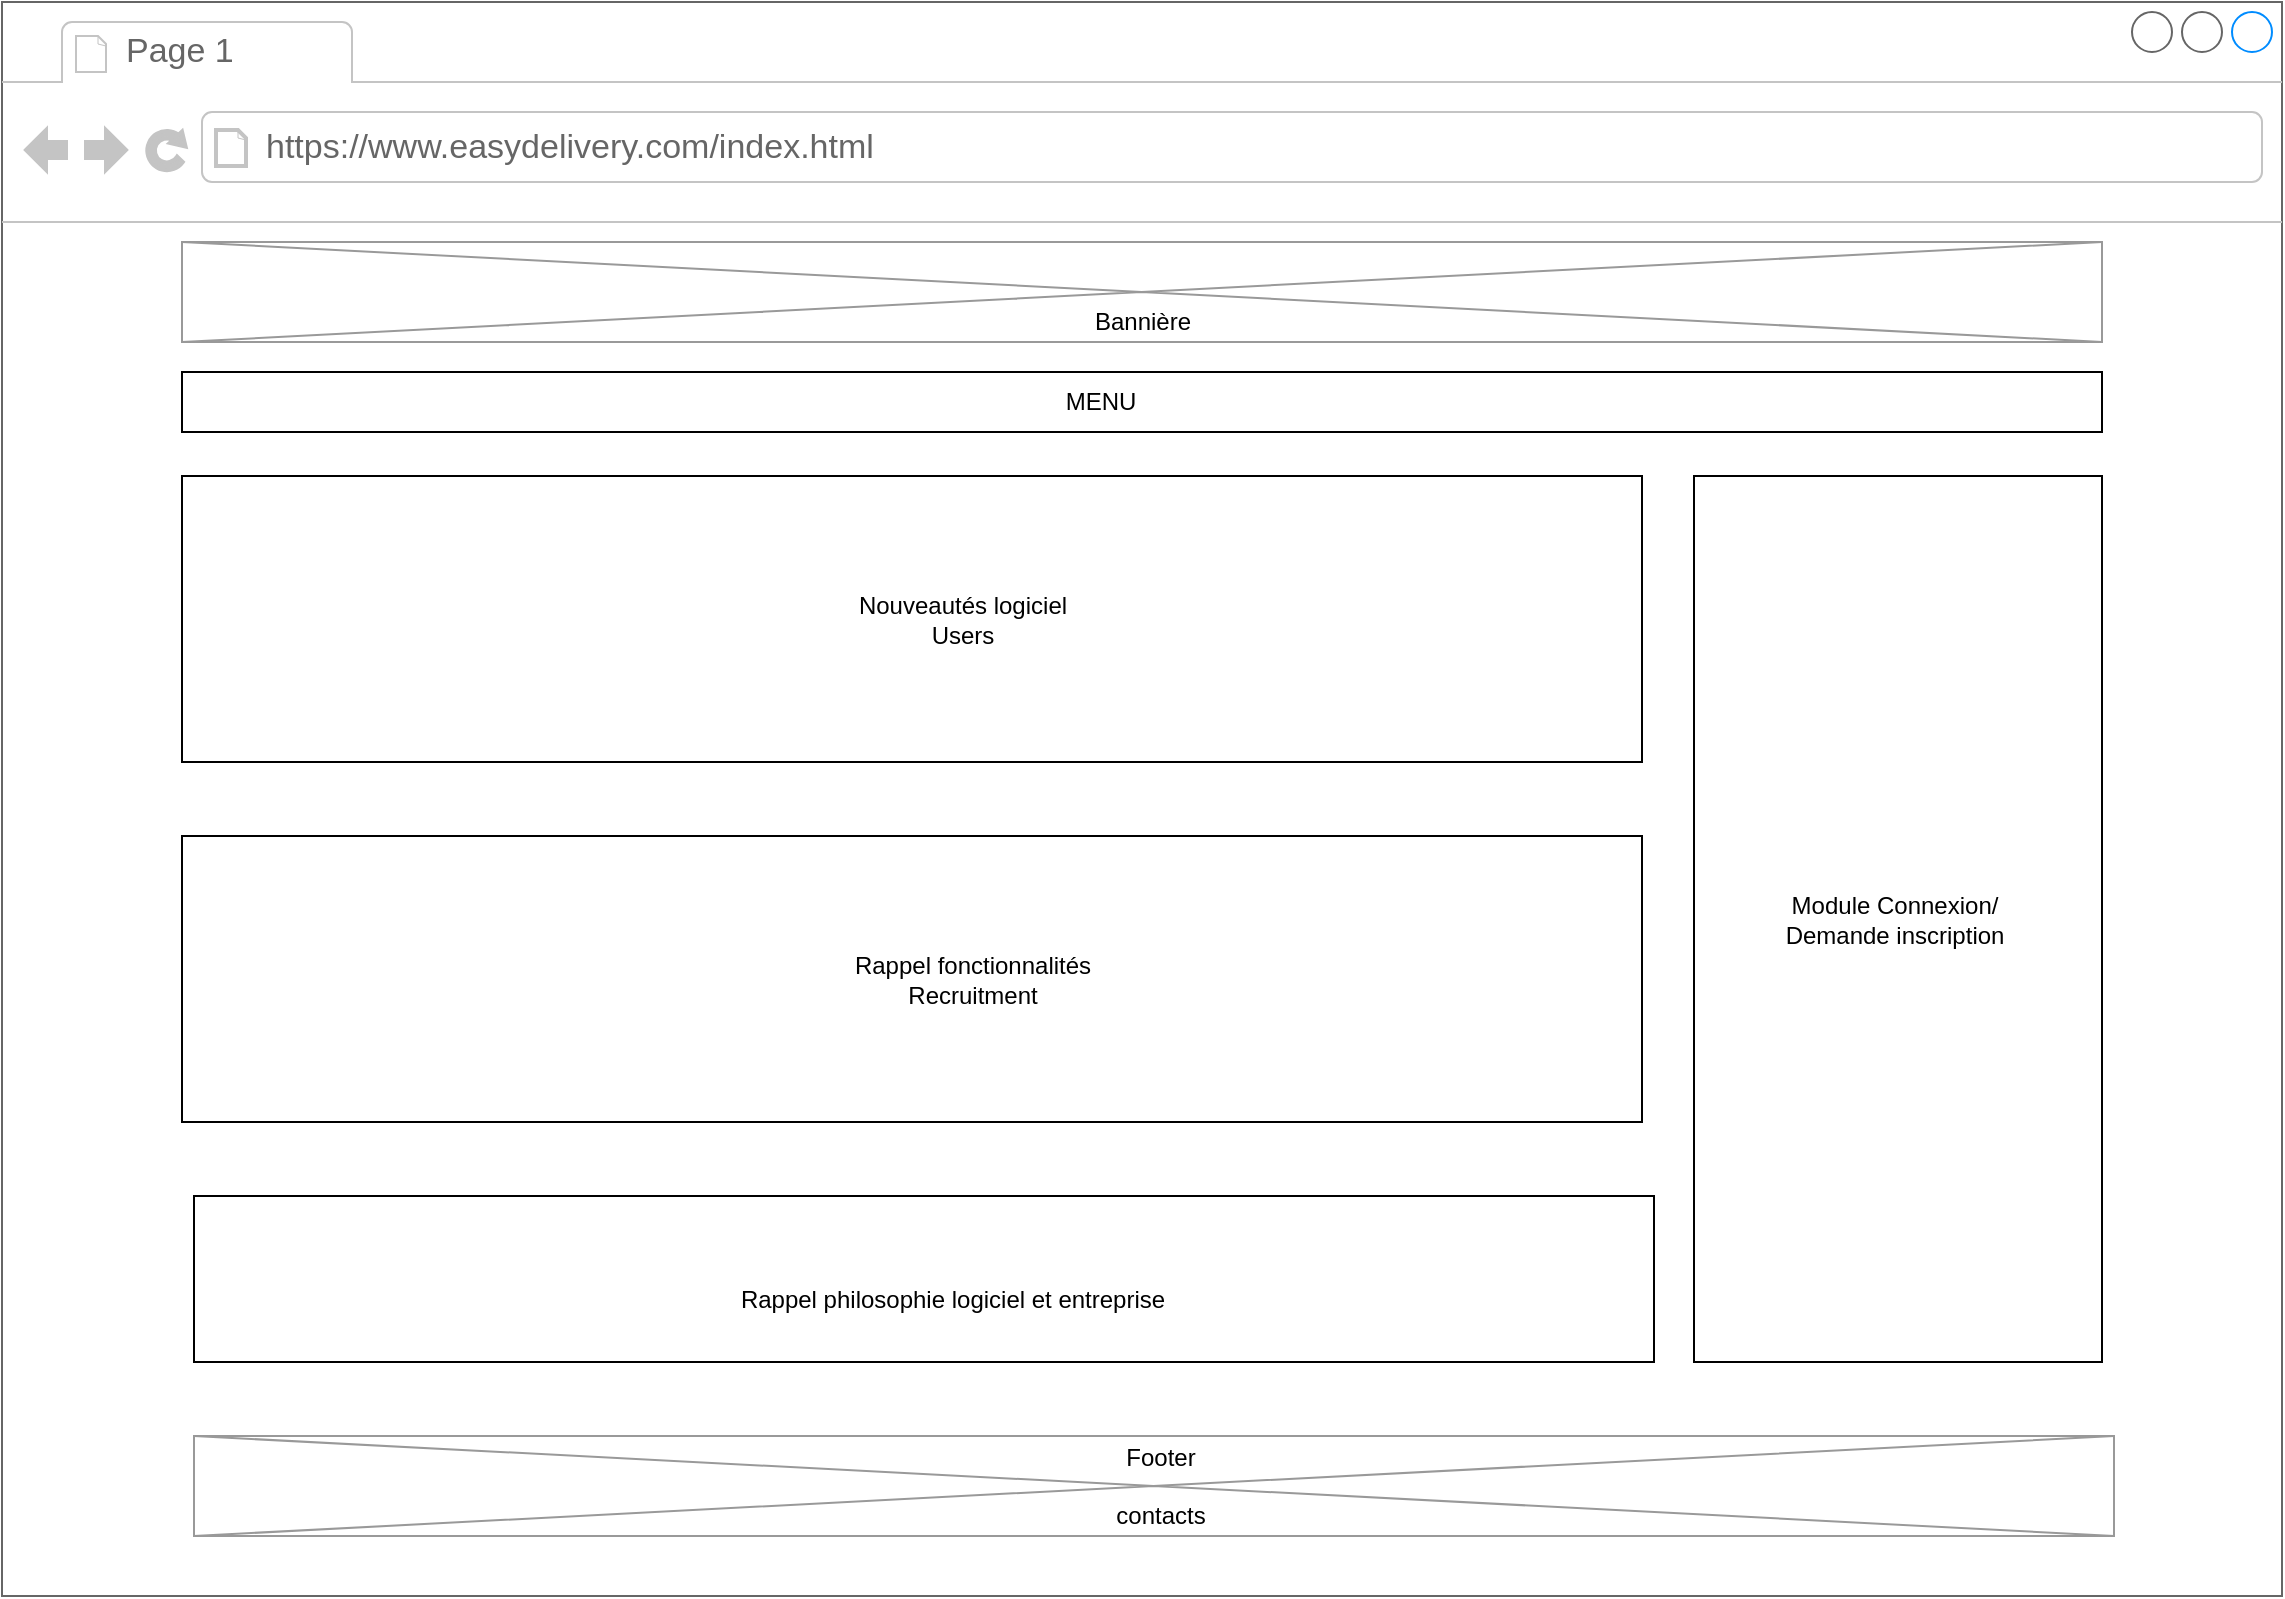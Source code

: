 <mxfile version="12.3.6" type="device" pages="3"><diagram id="CkqXDGdsC8qR1vhzDR6M" name="zoning_index"><mxGraphModel dx="1422" dy="846" grid="1" gridSize="10" guides="1" tooltips="1" connect="1" arrows="1" fold="1" page="1" pageScale="1" pageWidth="1169" pageHeight="827" math="0" shadow="0"><root><mxCell id="0"/><mxCell id="1" parent="0"/><mxCell id="f81Eb53jFBWacdwxFdUU-4" value="" style="strokeWidth=1;shadow=0;dashed=0;align=center;html=1;shape=mxgraph.mockup.containers.browserWindow;rSize=0;strokeColor=#666666;strokeColor2=#008cff;strokeColor3=#c4c4c4;mainText=,;recursiveResize=0;" parent="1" vertex="1"><mxGeometry x="14" y="13" width="1140" height="797" as="geometry"/></mxCell><mxCell id="f81Eb53jFBWacdwxFdUU-5" value="Page 1" style="strokeWidth=1;shadow=0;dashed=0;align=center;html=1;shape=mxgraph.mockup.containers.anchor;fontSize=17;fontColor=#666666;align=left;" parent="f81Eb53jFBWacdwxFdUU-4" vertex="1"><mxGeometry x="60" y="12" width="110" height="26" as="geometry"/></mxCell><mxCell id="f81Eb53jFBWacdwxFdUU-6" value="https://www.easydelivery.com/index.html" style="strokeWidth=1;shadow=0;dashed=0;align=center;html=1;shape=mxgraph.mockup.containers.anchor;rSize=0;fontSize=17;fontColor=#666666;align=left;" parent="f81Eb53jFBWacdwxFdUU-4" vertex="1"><mxGeometry x="130" y="60" width="250" height="26" as="geometry"/></mxCell><mxCell id="f81Eb53jFBWacdwxFdUU-7" value="" style="verticalLabelPosition=bottom;shadow=0;dashed=0;align=center;html=1;verticalAlign=top;strokeWidth=1;shape=mxgraph.mockup.graphics.simpleIcon;strokeColor=#999999;" parent="f81Eb53jFBWacdwxFdUU-4" vertex="1"><mxGeometry x="90" y="120" width="960" height="50" as="geometry"/></mxCell><mxCell id="f81Eb53jFBWacdwxFdUU-14" value="" style="verticalLabelPosition=bottom;verticalAlign=top;html=1;shape=mxgraph.basic.rect;fillColor2=none;strokeWidth=1;size=20;indent=5;" parent="f81Eb53jFBWacdwxFdUU-4" vertex="1"><mxGeometry x="90" y="185" width="960" height="30" as="geometry"/></mxCell><mxCell id="f81Eb53jFBWacdwxFdUU-15" value="MENU" style="text;html=1;align=center;verticalAlign=middle;resizable=0;points=[];;autosize=1;" parent="f81Eb53jFBWacdwxFdUU-4" vertex="1"><mxGeometry x="524" y="190" width="50" height="20" as="geometry"/></mxCell><mxCell id="f81Eb53jFBWacdwxFdUU-16" value="" style="verticalLabelPosition=bottom;verticalAlign=top;html=1;shape=mxgraph.basic.rect;fillColor2=none;strokeWidth=1;size=20;indent=5;" parent="f81Eb53jFBWacdwxFdUU-4" vertex="1"><mxGeometry x="90" y="237" width="730" height="143" as="geometry"/></mxCell><mxCell id="f81Eb53jFBWacdwxFdUU-17" value="Bannière" style="text;html=1;align=center;verticalAlign=middle;resizable=0;points=[];;autosize=1;" parent="f81Eb53jFBWacdwxFdUU-4" vertex="1"><mxGeometry x="540" y="150" width="60" height="20" as="geometry"/></mxCell><mxCell id="f81Eb53jFBWacdwxFdUU-18" value="" style="verticalLabelPosition=bottom;verticalAlign=top;html=1;shape=mxgraph.basic.rect;fillColor2=none;strokeWidth=1;size=20;indent=5;" parent="f81Eb53jFBWacdwxFdUU-4" vertex="1"><mxGeometry x="90" y="417" width="730" height="143" as="geometry"/></mxCell><mxCell id="f81Eb53jFBWacdwxFdUU-19" value="" style="verticalLabelPosition=bottom;verticalAlign=top;html=1;shape=mxgraph.basic.rect;fillColor2=none;strokeWidth=1;size=20;indent=5;" parent="f81Eb53jFBWacdwxFdUU-4" vertex="1"><mxGeometry x="96" y="597" width="730" height="83" as="geometry"/></mxCell><mxCell id="f81Eb53jFBWacdwxFdUU-20" value="" style="verticalLabelPosition=bottom;shadow=0;dashed=0;align=center;html=1;verticalAlign=top;strokeWidth=1;shape=mxgraph.mockup.graphics.simpleIcon;strokeColor=#999999;" parent="f81Eb53jFBWacdwxFdUU-4" vertex="1"><mxGeometry x="96" y="717" width="960" height="50" as="geometry"/></mxCell><mxCell id="f81Eb53jFBWacdwxFdUU-21" value="Footer &lt;br&gt;&lt;br&gt;contacts" style="text;html=1;align=center;verticalAlign=middle;resizable=0;points=[];;autosize=1;" parent="f81Eb53jFBWacdwxFdUU-4" vertex="1"><mxGeometry x="549" y="717" width="60" height="50" as="geometry"/></mxCell><mxCell id="f81Eb53jFBWacdwxFdUU-22" value="" style="verticalLabelPosition=bottom;verticalAlign=top;html=1;shape=mxgraph.basic.rect;fillColor2=none;strokeWidth=1;size=20;indent=5;" parent="f81Eb53jFBWacdwxFdUU-4" vertex="1"><mxGeometry x="846" y="237" width="204" height="443" as="geometry"/></mxCell><mxCell id="f81Eb53jFBWacdwxFdUU-27" value="Nouveautés logiciel&lt;br&gt;Users" style="text;html=1;align=center;verticalAlign=middle;resizable=0;points=[];;autosize=1;" parent="f81Eb53jFBWacdwxFdUU-4" vertex="1"><mxGeometry x="420" y="293.5" width="120" height="30" as="geometry"/></mxCell><mxCell id="f81Eb53jFBWacdwxFdUU-28" value="Rappel fonctionnalités&lt;br&gt;Recruitment" style="text;html=1;align=center;verticalAlign=middle;resizable=0;points=[];;autosize=1;" parent="f81Eb53jFBWacdwxFdUU-4" vertex="1"><mxGeometry x="420" y="473.5" width="130" height="30" as="geometry"/></mxCell><mxCell id="f81Eb53jFBWacdwxFdUU-24" value="Rappel philosophie logiciel et entreprise" style="text;html=1;align=center;verticalAlign=middle;resizable=0;points=[];;autosize=1;" parent="f81Eb53jFBWacdwxFdUU-4" vertex="1"><mxGeometry x="360" y="638.5" width="230" height="20" as="geometry"/></mxCell><mxCell id="f81Eb53jFBWacdwxFdUU-29" value="Module Connexion/ &lt;br&gt;Demande inscription" style="text;html=1;align=center;verticalAlign=middle;resizable=0;points=[];;autosize=1;" parent="f81Eb53jFBWacdwxFdUU-4" vertex="1"><mxGeometry x="886" y="443.5" width="120" height="30" as="geometry"/></mxCell></root></mxGraphModel></diagram><diagram name="Copie de zoning_index" id="5f05SQwlZhCVhhjn3CQC"><mxGraphModel dx="1422" dy="846" grid="1" gridSize="10" guides="1" tooltips="1" connect="1" arrows="1" fold="1" page="1" pageScale="1" pageWidth="1169" pageHeight="827" math="0" shadow="0"><root><mxCell id="cQZNtG4BK5YNUWKPPNBd-0"/><mxCell id="cQZNtG4BK5YNUWKPPNBd-1" parent="cQZNtG4BK5YNUWKPPNBd-0"/><mxCell id="cQZNtG4BK5YNUWKPPNBd-2" value="" style="strokeWidth=1;shadow=0;dashed=0;align=center;html=1;shape=mxgraph.mockup.containers.browserWindow;rSize=0;strokeColor=#666666;strokeColor2=#008cff;strokeColor3=#c4c4c4;mainText=,;recursiveResize=0;" vertex="1" parent="cQZNtG4BK5YNUWKPPNBd-1"><mxGeometry x="14" y="13" width="1140" height="797" as="geometry"/></mxCell><mxCell id="cQZNtG4BK5YNUWKPPNBd-3" value="Page 1" style="strokeWidth=1;shadow=0;dashed=0;align=center;html=1;shape=mxgraph.mockup.containers.anchor;fontSize=17;fontColor=#666666;align=left;" vertex="1" parent="cQZNtG4BK5YNUWKPPNBd-2"><mxGeometry x="60" y="12" width="110" height="26" as="geometry"/></mxCell><mxCell id="cQZNtG4BK5YNUWKPPNBd-4" value="https://www.easydelivery.com/index.html" style="strokeWidth=1;shadow=0;dashed=0;align=center;html=1;shape=mxgraph.mockup.containers.anchor;rSize=0;fontSize=17;fontColor=#666666;align=left;" vertex="1" parent="cQZNtG4BK5YNUWKPPNBd-2"><mxGeometry x="130" y="60" width="250" height="26" as="geometry"/></mxCell><mxCell id="cQZNtG4BK5YNUWKPPNBd-5" value="" style="verticalLabelPosition=bottom;shadow=0;dashed=0;align=center;html=1;verticalAlign=top;strokeWidth=1;shape=mxgraph.mockup.graphics.simpleIcon;strokeColor=#999999;" vertex="1" parent="cQZNtG4BK5YNUWKPPNBd-2"><mxGeometry x="90" y="120" width="960" height="50" as="geometry"/></mxCell><mxCell id="cQZNtG4BK5YNUWKPPNBd-6" value="" style="verticalLabelPosition=bottom;verticalAlign=top;html=1;shape=mxgraph.basic.rect;fillColor2=none;strokeWidth=1;size=20;indent=5;" vertex="1" parent="cQZNtG4BK5YNUWKPPNBd-2"><mxGeometry x="90" y="185" width="960" height="30" as="geometry"/></mxCell><mxCell id="cQZNtG4BK5YNUWKPPNBd-7" value="MENU" style="text;html=1;align=center;verticalAlign=middle;resizable=0;points=[];;autosize=1;" vertex="1" parent="cQZNtG4BK5YNUWKPPNBd-2"><mxGeometry x="524" y="190" width="50" height="20" as="geometry"/></mxCell><mxCell id="cQZNtG4BK5YNUWKPPNBd-8" value="" style="verticalLabelPosition=bottom;verticalAlign=top;html=1;shape=mxgraph.basic.rect;fillColor2=none;strokeWidth=1;size=20;indent=5;" vertex="1" parent="cQZNtG4BK5YNUWKPPNBd-2"><mxGeometry x="90" y="237" width="730" height="143" as="geometry"/></mxCell><mxCell id="cQZNtG4BK5YNUWKPPNBd-9" value="Bannière" style="text;html=1;align=center;verticalAlign=middle;resizable=0;points=[];;autosize=1;" vertex="1" parent="cQZNtG4BK5YNUWKPPNBd-2"><mxGeometry x="540" y="150" width="60" height="20" as="geometry"/></mxCell><mxCell id="cQZNtG4BK5YNUWKPPNBd-10" value="" style="verticalLabelPosition=bottom;verticalAlign=top;html=1;shape=mxgraph.basic.rect;fillColor2=none;strokeWidth=1;size=20;indent=5;" vertex="1" parent="cQZNtG4BK5YNUWKPPNBd-2"><mxGeometry x="90" y="417" width="730" height="143" as="geometry"/></mxCell><mxCell id="cQZNtG4BK5YNUWKPPNBd-11" value="" style="verticalLabelPosition=bottom;verticalAlign=top;html=1;shape=mxgraph.basic.rect;fillColor2=none;strokeWidth=1;size=20;indent=5;" vertex="1" parent="cQZNtG4BK5YNUWKPPNBd-2"><mxGeometry x="96" y="597" width="730" height="83" as="geometry"/></mxCell><mxCell id="cQZNtG4BK5YNUWKPPNBd-12" value="" style="verticalLabelPosition=bottom;shadow=0;dashed=0;align=center;html=1;verticalAlign=top;strokeWidth=1;shape=mxgraph.mockup.graphics.simpleIcon;strokeColor=#999999;" vertex="1" parent="cQZNtG4BK5YNUWKPPNBd-2"><mxGeometry x="96" y="717" width="960" height="50" as="geometry"/></mxCell><mxCell id="cQZNtG4BK5YNUWKPPNBd-13" value="Footer &lt;br&gt;&lt;br&gt;contacts" style="text;html=1;align=center;verticalAlign=middle;resizable=0;points=[];;autosize=1;" vertex="1" parent="cQZNtG4BK5YNUWKPPNBd-2"><mxGeometry x="549" y="717" width="60" height="50" as="geometry"/></mxCell><mxCell id="cQZNtG4BK5YNUWKPPNBd-14" value="" style="verticalLabelPosition=bottom;verticalAlign=top;html=1;shape=mxgraph.basic.rect;fillColor2=none;strokeWidth=1;size=20;indent=5;" vertex="1" parent="cQZNtG4BK5YNUWKPPNBd-2"><mxGeometry x="846" y="237" width="204" height="443" as="geometry"/></mxCell><mxCell id="cQZNtG4BK5YNUWKPPNBd-15" value="Nouveautés logiciel&lt;br&gt;Users" style="text;html=1;align=center;verticalAlign=middle;resizable=0;points=[];;autosize=1;" vertex="1" parent="cQZNtG4BK5YNUWKPPNBd-2"><mxGeometry x="420" y="293.5" width="120" height="30" as="geometry"/></mxCell><mxCell id="cQZNtG4BK5YNUWKPPNBd-16" value="Rappel fonctionnalités&lt;br&gt;Recruitment" style="text;html=1;align=center;verticalAlign=middle;resizable=0;points=[];;autosize=1;" vertex="1" parent="cQZNtG4BK5YNUWKPPNBd-2"><mxGeometry x="420" y="473.5" width="130" height="30" as="geometry"/></mxCell><mxCell id="cQZNtG4BK5YNUWKPPNBd-17" value="Rappel philosophie logiciel et entreprise" style="text;html=1;align=center;verticalAlign=middle;resizable=0;points=[];;autosize=1;" vertex="1" parent="cQZNtG4BK5YNUWKPPNBd-2"><mxGeometry x="360" y="638.5" width="230" height="20" as="geometry"/></mxCell><mxCell id="cQZNtG4BK5YNUWKPPNBd-18" value="Module Connexion/ &lt;br&gt;Demande inscription" style="text;html=1;align=center;verticalAlign=middle;resizable=0;points=[];;autosize=1;" vertex="1" parent="cQZNtG4BK5YNUWKPPNBd-2"><mxGeometry x="886" y="443.5" width="120" height="30" as="geometry"/></mxCell></root></mxGraphModel></diagram><diagram name="Copie de zoning_index" id="O2crWHD8hqoU6GtbhGV4"><mxGraphModel dx="1422" dy="846" grid="1" gridSize="10" guides="1" tooltips="1" connect="1" arrows="1" fold="1" page="1" pageScale="1" pageWidth="1169" pageHeight="827" math="0" shadow="0"><root><mxCell id="Q5tW403NR0JJRLHNx2IU-0"/><mxCell id="Q5tW403NR0JJRLHNx2IU-1" parent="Q5tW403NR0JJRLHNx2IU-0"/><mxCell id="Q5tW403NR0JJRLHNx2IU-2" value="" style="strokeWidth=1;shadow=0;dashed=0;align=center;html=1;shape=mxgraph.mockup.containers.browserWindow;rSize=0;strokeColor=#666666;strokeColor2=#008cff;strokeColor3=#c4c4c4;mainText=,;recursiveResize=0;" vertex="1" parent="Q5tW403NR0JJRLHNx2IU-1"><mxGeometry x="14" y="13" width="1140" height="797" as="geometry"/></mxCell><mxCell id="Q5tW403NR0JJRLHNx2IU-3" value="Page 1" style="strokeWidth=1;shadow=0;dashed=0;align=center;html=1;shape=mxgraph.mockup.containers.anchor;fontSize=17;fontColor=#666666;align=left;" vertex="1" parent="Q5tW403NR0JJRLHNx2IU-2"><mxGeometry x="60" y="12" width="110" height="26" as="geometry"/></mxCell><mxCell id="Q5tW403NR0JJRLHNx2IU-4" value="https://www.easydelivery.com/index.html" style="strokeWidth=1;shadow=0;dashed=0;align=center;html=1;shape=mxgraph.mockup.containers.anchor;rSize=0;fontSize=17;fontColor=#666666;align=left;" vertex="1" parent="Q5tW403NR0JJRLHNx2IU-2"><mxGeometry x="130" y="60" width="250" height="26" as="geometry"/></mxCell><mxCell id="Q5tW403NR0JJRLHNx2IU-5" value="" style="verticalLabelPosition=bottom;shadow=0;dashed=0;align=center;html=1;verticalAlign=top;strokeWidth=1;shape=mxgraph.mockup.graphics.simpleIcon;strokeColor=#999999;" vertex="1" parent="Q5tW403NR0JJRLHNx2IU-2"><mxGeometry x="90" y="120" width="960" height="50" as="geometry"/></mxCell><mxCell id="Q5tW403NR0JJRLHNx2IU-6" value="" style="verticalLabelPosition=bottom;verticalAlign=top;html=1;shape=mxgraph.basic.rect;fillColor2=none;strokeWidth=1;size=20;indent=5;" vertex="1" parent="Q5tW403NR0JJRLHNx2IU-2"><mxGeometry x="90" y="185" width="960" height="30" as="geometry"/></mxCell><mxCell id="Q5tW403NR0JJRLHNx2IU-7" value="MENU" style="text;html=1;align=center;verticalAlign=middle;resizable=0;points=[];;autosize=1;" vertex="1" parent="Q5tW403NR0JJRLHNx2IU-2"><mxGeometry x="524" y="190" width="50" height="20" as="geometry"/></mxCell><mxCell id="Q5tW403NR0JJRLHNx2IU-8" value="" style="verticalLabelPosition=bottom;verticalAlign=top;html=1;shape=mxgraph.basic.rect;fillColor2=none;strokeWidth=1;size=20;indent=5;" vertex="1" parent="Q5tW403NR0JJRLHNx2IU-2"><mxGeometry x="90" y="237" width="730" height="143" as="geometry"/></mxCell><mxCell id="Q5tW403NR0JJRLHNx2IU-9" value="Bannière" style="text;html=1;align=center;verticalAlign=middle;resizable=0;points=[];;autosize=1;" vertex="1" parent="Q5tW403NR0JJRLHNx2IU-2"><mxGeometry x="540" y="150" width="60" height="20" as="geometry"/></mxCell><mxCell id="Q5tW403NR0JJRLHNx2IU-10" value="" style="verticalLabelPosition=bottom;verticalAlign=top;html=1;shape=mxgraph.basic.rect;fillColor2=none;strokeWidth=1;size=20;indent=5;" vertex="1" parent="Q5tW403NR0JJRLHNx2IU-2"><mxGeometry x="90" y="417" width="730" height="143" as="geometry"/></mxCell><mxCell id="Q5tW403NR0JJRLHNx2IU-11" value="" style="verticalLabelPosition=bottom;verticalAlign=top;html=1;shape=mxgraph.basic.rect;fillColor2=none;strokeWidth=1;size=20;indent=5;" vertex="1" parent="Q5tW403NR0JJRLHNx2IU-2"><mxGeometry x="96" y="597" width="730" height="83" as="geometry"/></mxCell><mxCell id="Q5tW403NR0JJRLHNx2IU-12" value="" style="verticalLabelPosition=bottom;shadow=0;dashed=0;align=center;html=1;verticalAlign=top;strokeWidth=1;shape=mxgraph.mockup.graphics.simpleIcon;strokeColor=#999999;" vertex="1" parent="Q5tW403NR0JJRLHNx2IU-2"><mxGeometry x="96" y="717" width="960" height="50" as="geometry"/></mxCell><mxCell id="Q5tW403NR0JJRLHNx2IU-13" value="Footer &lt;br&gt;&lt;br&gt;contacts" style="text;html=1;align=center;verticalAlign=middle;resizable=0;points=[];;autosize=1;" vertex="1" parent="Q5tW403NR0JJRLHNx2IU-2"><mxGeometry x="549" y="717" width="60" height="50" as="geometry"/></mxCell><mxCell id="Q5tW403NR0JJRLHNx2IU-14" value="" style="verticalLabelPosition=bottom;verticalAlign=top;html=1;shape=mxgraph.basic.rect;fillColor2=none;strokeWidth=1;size=20;indent=5;" vertex="1" parent="Q5tW403NR0JJRLHNx2IU-2"><mxGeometry x="846" y="237" width="204" height="443" as="geometry"/></mxCell><mxCell id="Q5tW403NR0JJRLHNx2IU-15" value="Nouveautés logiciel&lt;br&gt;Users" style="text;html=1;align=center;verticalAlign=middle;resizable=0;points=[];;autosize=1;" vertex="1" parent="Q5tW403NR0JJRLHNx2IU-2"><mxGeometry x="420" y="293.5" width="120" height="30" as="geometry"/></mxCell><mxCell id="Q5tW403NR0JJRLHNx2IU-16" value="Rappel fonctionnalités&lt;br&gt;Recruitment" style="text;html=1;align=center;verticalAlign=middle;resizable=0;points=[];;autosize=1;" vertex="1" parent="Q5tW403NR0JJRLHNx2IU-2"><mxGeometry x="420" y="473.5" width="130" height="30" as="geometry"/></mxCell><mxCell id="Q5tW403NR0JJRLHNx2IU-17" value="Rappel philosophie logiciel et entreprise" style="text;html=1;align=center;verticalAlign=middle;resizable=0;points=[];;autosize=1;" vertex="1" parent="Q5tW403NR0JJRLHNx2IU-2"><mxGeometry x="360" y="638.5" width="230" height="20" as="geometry"/></mxCell><mxCell id="Q5tW403NR0JJRLHNx2IU-18" value="Module Connexion/ &lt;br&gt;Demande inscription" style="text;html=1;align=center;verticalAlign=middle;resizable=0;points=[];;autosize=1;" vertex="1" parent="Q5tW403NR0JJRLHNx2IU-2"><mxGeometry x="886" y="443.5" width="120" height="30" as="geometry"/></mxCell></root></mxGraphModel></diagram></mxfile>